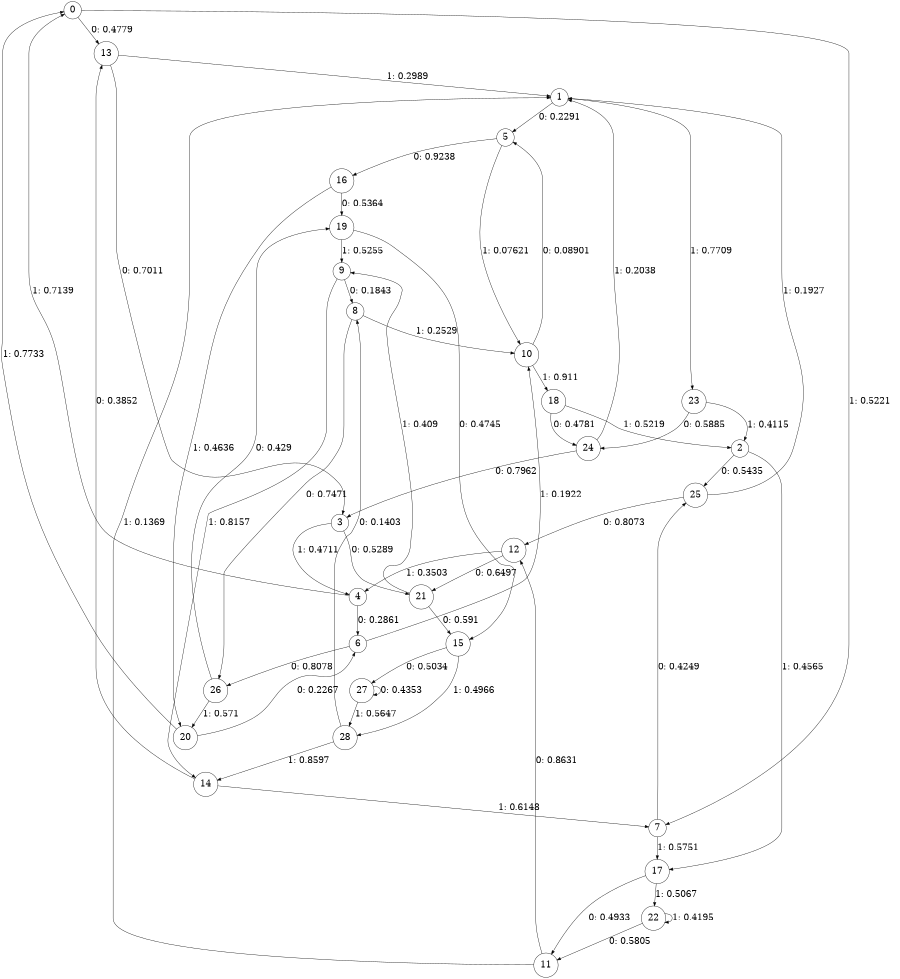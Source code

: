 digraph "ch8faceL6" {
size = "6,8.5";
ratio = "fill";
node [shape = circle];
node [fontsize = 24];
edge [fontsize = 24];
0 -> 13 [label = "0: 0.4779   "];
0 -> 7 [label = "1: 0.5221   "];
1 -> 5 [label = "0: 0.2291   "];
1 -> 23 [label = "1: 0.7709   "];
2 -> 25 [label = "0: 0.5435   "];
2 -> 17 [label = "1: 0.4565   "];
3 -> 21 [label = "0: 0.5289   "];
3 -> 4 [label = "1: 0.4711   "];
4 -> 6 [label = "0: 0.2861   "];
4 -> 0 [label = "1: 0.7139   "];
5 -> 16 [label = "0: 0.9238   "];
5 -> 10 [label = "1: 0.07621  "];
6 -> 26 [label = "0: 0.8078   "];
6 -> 10 [label = "1: 0.1922   "];
7 -> 25 [label = "0: 0.4249   "];
7 -> 17 [label = "1: 0.5751   "];
8 -> 26 [label = "0: 0.7471   "];
8 -> 10 [label = "1: 0.2529   "];
9 -> 8 [label = "0: 0.1843   "];
9 -> 14 [label = "1: 0.8157   "];
10 -> 5 [label = "0: 0.08901  "];
10 -> 18 [label = "1: 0.911    "];
11 -> 12 [label = "0: 0.8631   "];
11 -> 1 [label = "1: 0.1369   "];
12 -> 21 [label = "0: 0.6497   "];
12 -> 4 [label = "1: 0.3503   "];
13 -> 3 [label = "0: 0.7011   "];
13 -> 1 [label = "1: 0.2989   "];
14 -> 13 [label = "0: 0.3852   "];
14 -> 7 [label = "1: 0.6148   "];
15 -> 27 [label = "0: 0.5034   "];
15 -> 28 [label = "1: 0.4966   "];
16 -> 19 [label = "0: 0.5364   "];
16 -> 20 [label = "1: 0.4636   "];
17 -> 11 [label = "0: 0.4933   "];
17 -> 22 [label = "1: 0.5067   "];
18 -> 24 [label = "0: 0.4781   "];
18 -> 2 [label = "1: 0.5219   "];
19 -> 15 [label = "0: 0.4745   "];
19 -> 9 [label = "1: 0.5255   "];
20 -> 6 [label = "0: 0.2267   "];
20 -> 0 [label = "1: 0.7733   "];
21 -> 15 [label = "0: 0.591    "];
21 -> 9 [label = "1: 0.409    "];
22 -> 11 [label = "0: 0.5805   "];
22 -> 22 [label = "1: 0.4195   "];
23 -> 24 [label = "0: 0.5885   "];
23 -> 2 [label = "1: 0.4115   "];
24 -> 3 [label = "0: 0.7962   "];
24 -> 1 [label = "1: 0.2038   "];
25 -> 12 [label = "0: 0.8073   "];
25 -> 1 [label = "1: 0.1927   "];
26 -> 19 [label = "0: 0.429    "];
26 -> 20 [label = "1: 0.571    "];
27 -> 27 [label = "0: 0.4353   "];
27 -> 28 [label = "1: 0.5647   "];
28 -> 8 [label = "0: 0.1403   "];
28 -> 14 [label = "1: 0.8597   "];
}